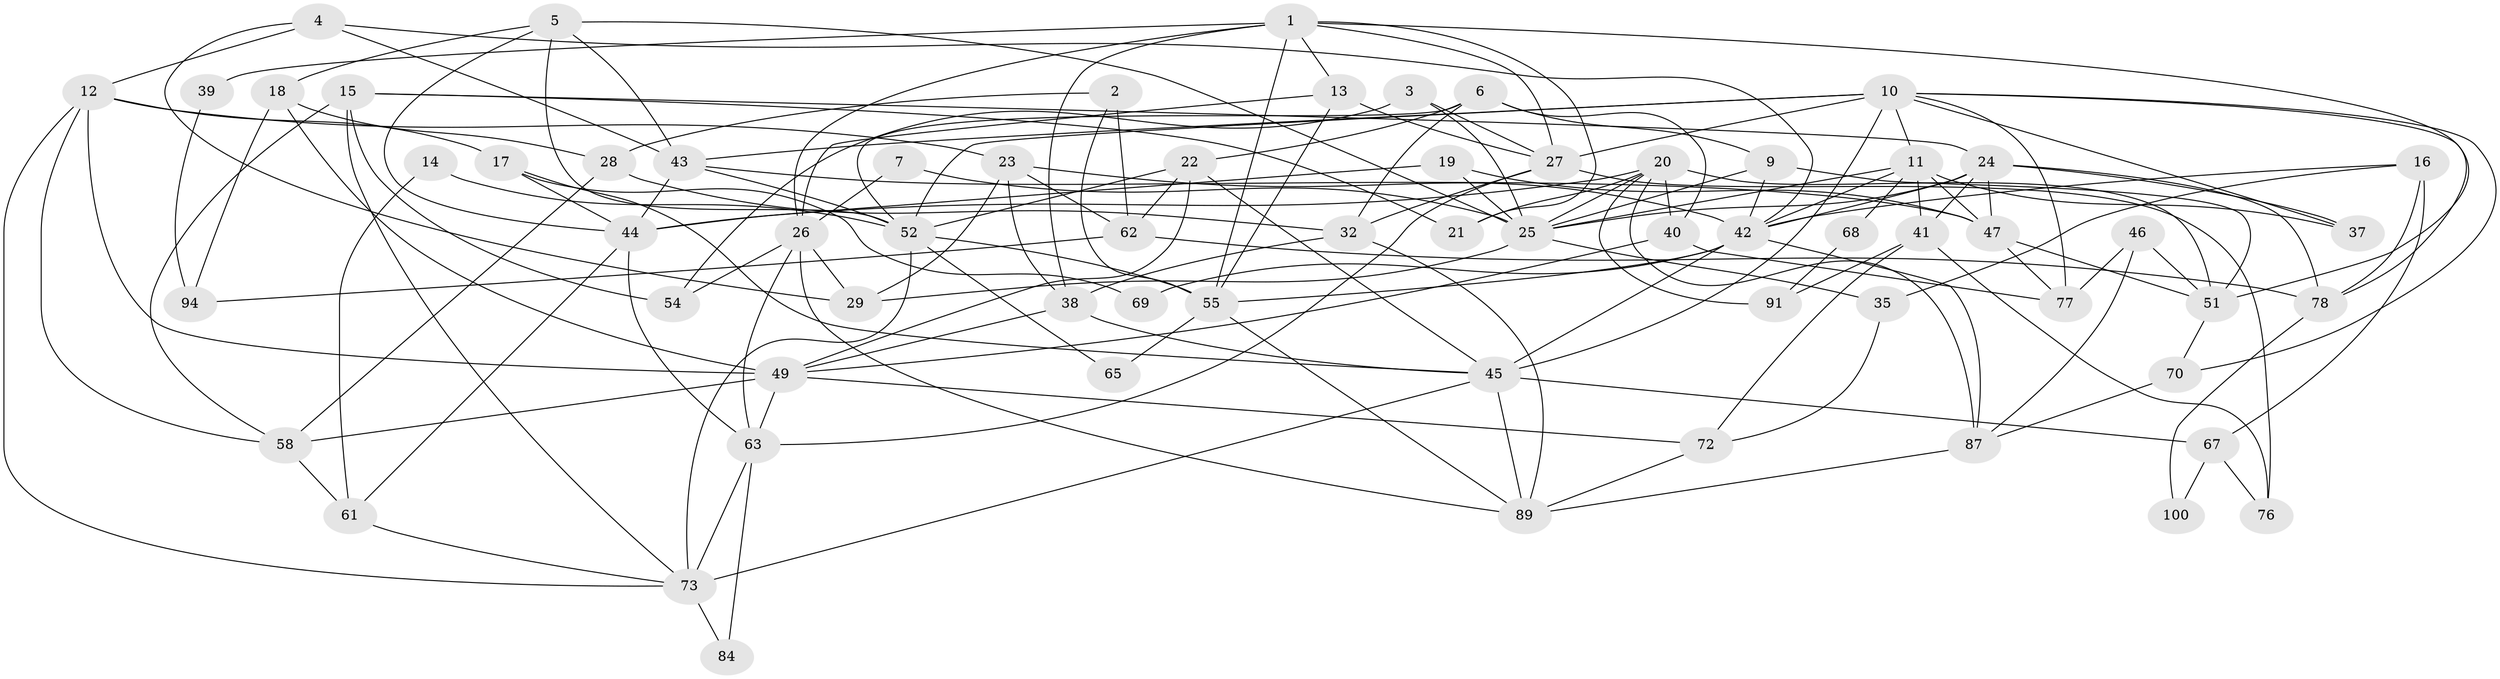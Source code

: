// original degree distribution, {6: 0.17, 3: 0.21, 4: 0.24, 5: 0.19, 2: 0.18, 8: 0.01}
// Generated by graph-tools (version 1.1) at 2025/11/02/21/25 10:11:14]
// undirected, 66 vertices, 159 edges
graph export_dot {
graph [start="1"]
  node [color=gray90,style=filled];
  1 [super="+8"];
  2 [super="+34"];
  3;
  4;
  5 [super="+53"];
  6;
  7;
  9 [super="+30"];
  10 [super="+96"];
  11 [super="+50"];
  12 [super="+36"];
  13 [super="+33"];
  14;
  15 [super="+59"];
  16;
  17;
  18 [super="+98"];
  19 [super="+74"];
  20 [super="+99"];
  21 [super="+71"];
  22 [super="+60"];
  23;
  24 [super="+57"];
  25 [super="+31"];
  26 [super="+97"];
  27 [super="+80"];
  28;
  29;
  32 [super="+81"];
  35 [super="+66"];
  37;
  38;
  39;
  40;
  41 [super="+48"];
  42 [super="+82"];
  43 [super="+88"];
  44 [super="+79"];
  45 [super="+86"];
  46;
  47 [super="+83"];
  49 [super="+56"];
  51 [super="+92"];
  52 [super="+75"];
  54;
  55 [super="+85"];
  58 [super="+64"];
  61;
  62;
  63 [super="+90"];
  65;
  67;
  68;
  69;
  70;
  72;
  73 [super="+95"];
  76;
  77;
  78;
  84;
  87 [super="+93"];
  89;
  91;
  94;
  100;
  1 -- 13;
  1 -- 27;
  1 -- 39;
  1 -- 55;
  1 -- 26;
  1 -- 21;
  1 -- 38;
  1 -- 51;
  2 -- 28;
  2 -- 62;
  2 -- 55;
  3 -- 54;
  3 -- 25;
  3 -- 27;
  4 -- 12;
  4 -- 29;
  4 -- 42;
  4 -- 43;
  5 -- 52;
  5 -- 25;
  5 -- 18;
  5 -- 43;
  5 -- 44;
  6 -- 40;
  6 -- 52;
  6 -- 32;
  6 -- 22;
  6 -- 9;
  7 -- 26;
  7 -- 25;
  9 -- 51 [weight=2];
  9 -- 42;
  9 -- 25;
  10 -- 37;
  10 -- 77;
  10 -- 78;
  10 -- 52;
  10 -- 70;
  10 -- 27;
  10 -- 43;
  10 -- 45 [weight=2];
  10 -- 11;
  11 -- 42;
  11 -- 68;
  11 -- 25;
  11 -- 37;
  11 -- 47;
  11 -- 41;
  12 -- 17;
  12 -- 23;
  12 -- 73;
  12 -- 58;
  12 -- 49;
  13 -- 26;
  13 -- 55;
  13 -- 27 [weight=2];
  14 -- 52;
  14 -- 61;
  15 -- 73;
  15 -- 21;
  15 -- 24;
  15 -- 58;
  15 -- 54;
  16 -- 78;
  16 -- 42;
  16 -- 35;
  16 -- 67;
  17 -- 45;
  17 -- 69;
  17 -- 44;
  18 -- 28;
  18 -- 94;
  18 -- 49;
  19 -- 25;
  19 -- 44;
  19 -- 47;
  20 -- 21 [weight=2];
  20 -- 25;
  20 -- 91;
  20 -- 40;
  20 -- 87;
  20 -- 44;
  20 -- 51;
  22 -- 52;
  22 -- 62;
  22 -- 45;
  22 -- 49;
  23 -- 42;
  23 -- 38;
  23 -- 29;
  23 -- 62;
  24 -- 78;
  24 -- 25;
  24 -- 37;
  24 -- 47;
  24 -- 42;
  24 -- 41;
  25 -- 29;
  25 -- 35;
  26 -- 29;
  26 -- 89;
  26 -- 54;
  26 -- 63;
  27 -- 63;
  27 -- 32;
  27 -- 76;
  28 -- 32;
  28 -- 58;
  32 -- 89;
  32 -- 38;
  35 -- 72;
  38 -- 49;
  38 -- 45;
  39 -- 94;
  40 -- 77;
  40 -- 49;
  41 -- 76;
  41 -- 91;
  41 -- 72;
  42 -- 45;
  42 -- 69;
  42 -- 55;
  42 -- 87;
  43 -- 44 [weight=2];
  43 -- 52;
  43 -- 47;
  44 -- 61;
  44 -- 63;
  45 -- 67;
  45 -- 89;
  45 -- 73;
  46 -- 77;
  46 -- 51;
  46 -- 87;
  47 -- 51;
  47 -- 77;
  49 -- 58;
  49 -- 72;
  49 -- 63;
  51 -- 70;
  52 -- 65;
  52 -- 55;
  52 -- 73;
  55 -- 65;
  55 -- 89;
  58 -- 61;
  61 -- 73;
  62 -- 78;
  62 -- 94;
  63 -- 84;
  63 -- 73;
  67 -- 76;
  67 -- 100;
  68 -- 91;
  70 -- 87;
  72 -- 89;
  73 -- 84;
  78 -- 100;
  87 -- 89;
}
